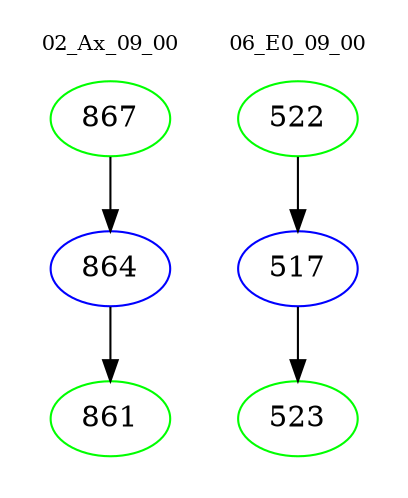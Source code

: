 digraph{
subgraph cluster_0 {
color = white
label = "02_Ax_09_00";
fontsize=10;
T0_867 [label="867", color="green"]
T0_867 -> T0_864 [color="black"]
T0_864 [label="864", color="blue"]
T0_864 -> T0_861 [color="black"]
T0_861 [label="861", color="green"]
}
subgraph cluster_1 {
color = white
label = "06_E0_09_00";
fontsize=10;
T1_522 [label="522", color="green"]
T1_522 -> T1_517 [color="black"]
T1_517 [label="517", color="blue"]
T1_517 -> T1_523 [color="black"]
T1_523 [label="523", color="green"]
}
}
